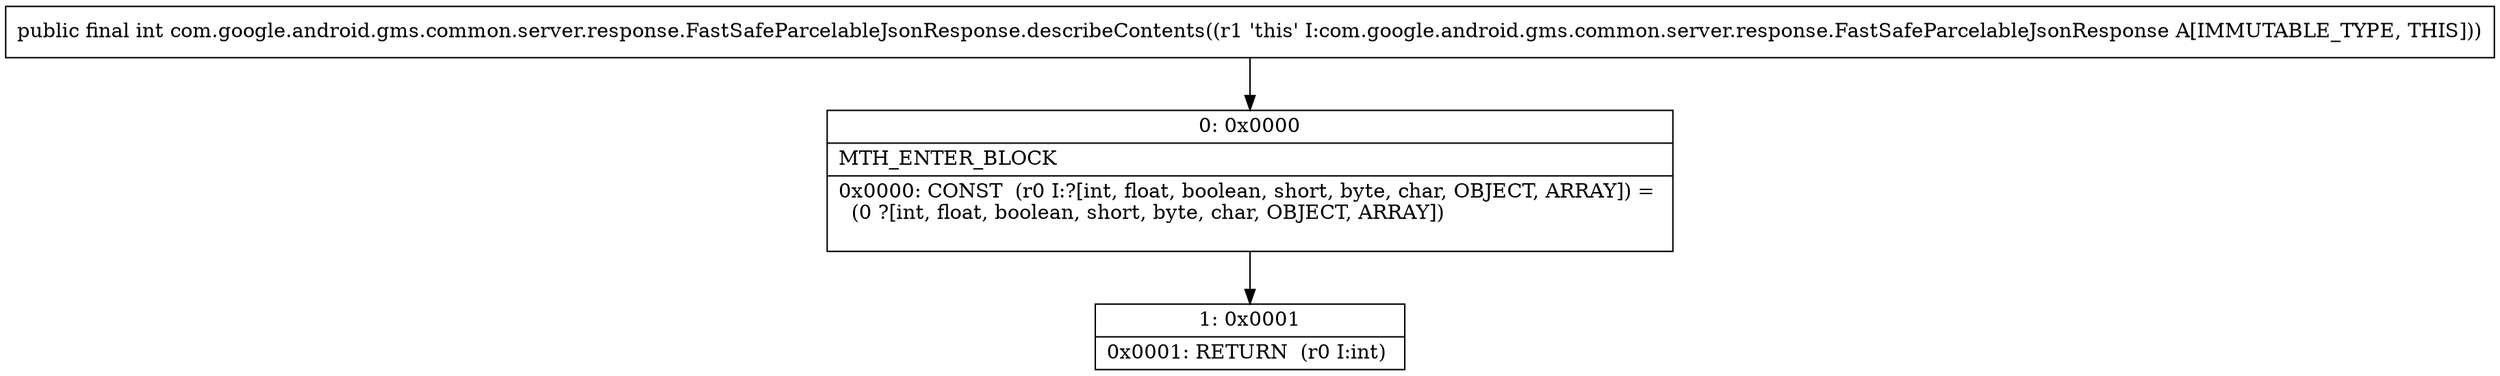 digraph "CFG forcom.google.android.gms.common.server.response.FastSafeParcelableJsonResponse.describeContents()I" {
Node_0 [shape=record,label="{0\:\ 0x0000|MTH_ENTER_BLOCK\l|0x0000: CONST  (r0 I:?[int, float, boolean, short, byte, char, OBJECT, ARRAY]) = \l  (0 ?[int, float, boolean, short, byte, char, OBJECT, ARRAY])\l \l}"];
Node_1 [shape=record,label="{1\:\ 0x0001|0x0001: RETURN  (r0 I:int) \l}"];
MethodNode[shape=record,label="{public final int com.google.android.gms.common.server.response.FastSafeParcelableJsonResponse.describeContents((r1 'this' I:com.google.android.gms.common.server.response.FastSafeParcelableJsonResponse A[IMMUTABLE_TYPE, THIS])) }"];
MethodNode -> Node_0;
Node_0 -> Node_1;
}

